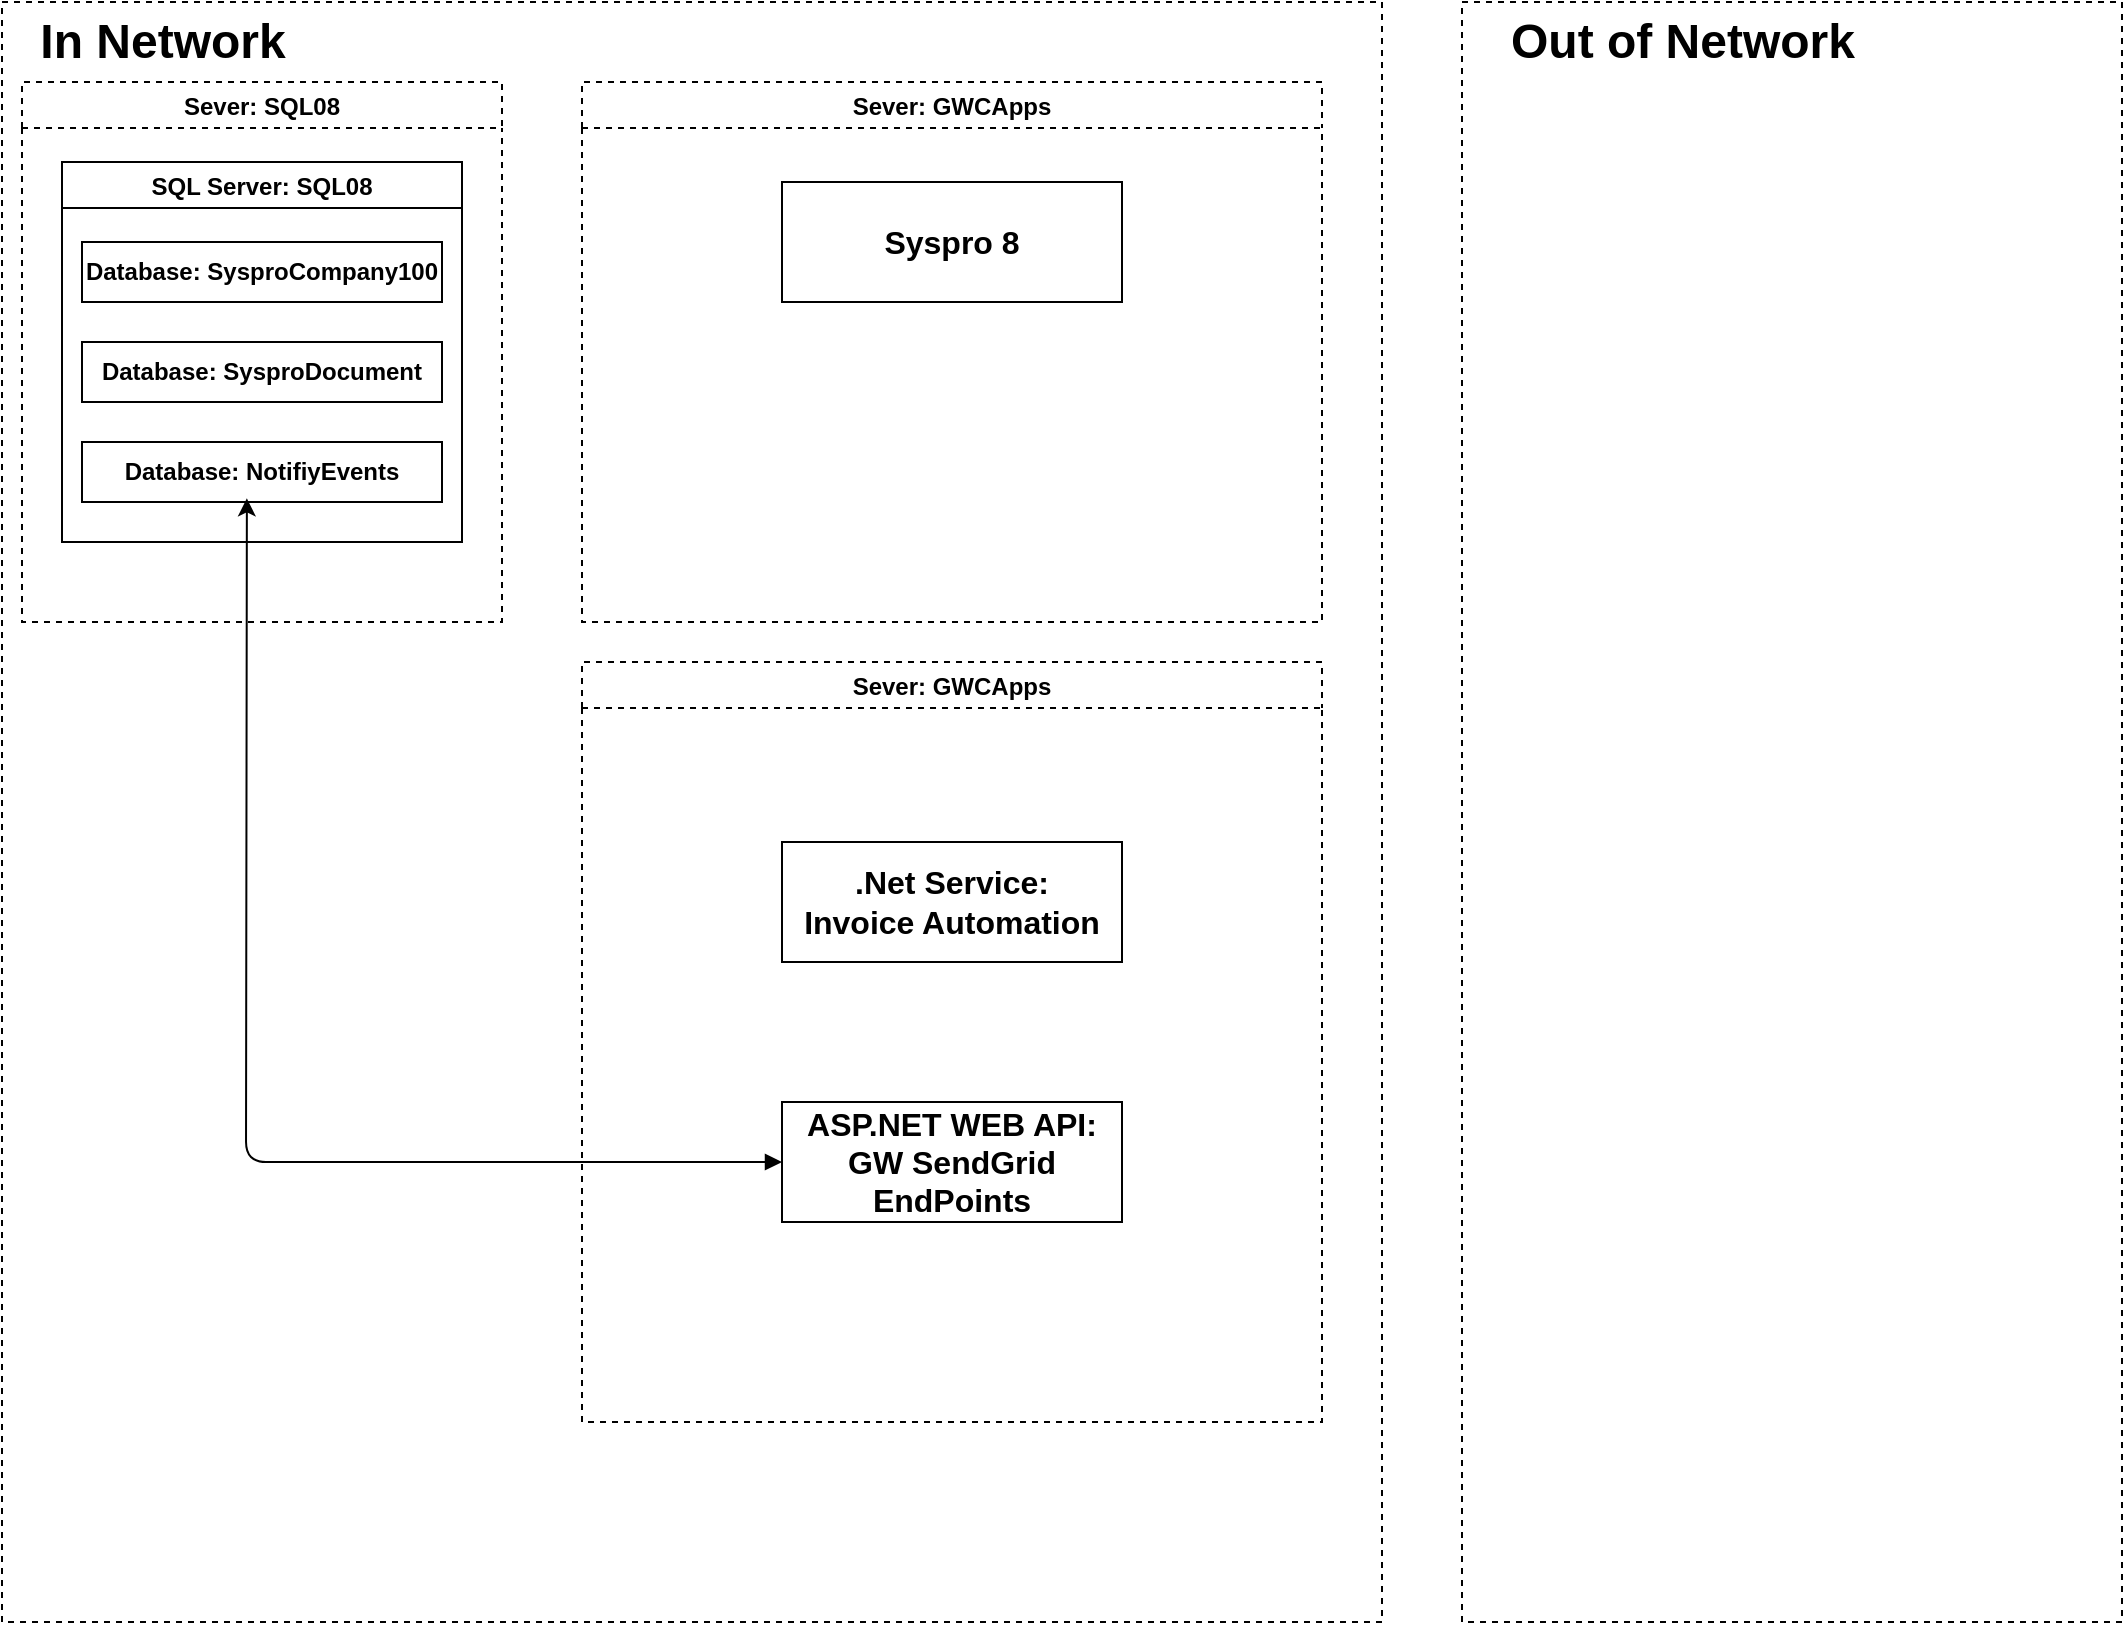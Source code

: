 <mxfile>
    <diagram id="PLNGbtFlkg2upx5_pPX7" name="Overview">
        <mxGraphModel dx="1631" dy="922" grid="1" gridSize="10" guides="1" tooltips="1" connect="1" arrows="1" fold="1" page="1" pageScale="1" pageWidth="1100" pageHeight="850" math="0" shadow="0">
            <root>
                <mxCell id="0"/>
                <mxCell id="1" parent="0"/>
                <mxCell id="15" value="" style="rounded=0;whiteSpace=wrap;html=1;dashed=1;align=left;" vertex="1" parent="1">
                    <mxGeometry x="20" y="20" width="690" height="810" as="geometry"/>
                </mxCell>
                <mxCell id="6" value="Sever: SQL08" style="swimlane;startSize=23;dashed=1;" vertex="1" parent="1">
                    <mxGeometry x="30" y="60" width="240" height="270" as="geometry">
                        <mxRectangle x="30" y="180" width="80" height="30" as="alternateBounds"/>
                    </mxGeometry>
                </mxCell>
                <mxCell id="2" value="SQL Server: SQL08" style="swimlane;startSize=23;" vertex="1" parent="6">
                    <mxGeometry x="20" y="40" width="200" height="190" as="geometry">
                        <mxRectangle x="30" y="180" width="80" height="30" as="alternateBounds"/>
                    </mxGeometry>
                </mxCell>
                <mxCell id="3" value="&lt;b&gt;Database: SysproDocument&lt;/b&gt;" style="rounded=0;whiteSpace=wrap;html=1;align=center;" vertex="1" parent="2">
                    <mxGeometry x="10" y="90" width="180" height="30" as="geometry"/>
                </mxCell>
                <mxCell id="8" value="&lt;b&gt;Database: SysproCompany100&lt;/b&gt;" style="rounded=0;whiteSpace=wrap;html=1;align=center;" vertex="1" parent="2">
                    <mxGeometry x="10" y="40" width="180" height="30" as="geometry"/>
                </mxCell>
                <mxCell id="9" value="&lt;b&gt;Database: NotifiyEvents&lt;/b&gt;" style="rounded=0;whiteSpace=wrap;html=1;align=center;" vertex="1" parent="2">
                    <mxGeometry x="10" y="140" width="180" height="30" as="geometry"/>
                </mxCell>
                <mxCell id="10" value="Sever: GWCApps" style="swimlane;startSize=23;dashed=1;" vertex="1" parent="1">
                    <mxGeometry x="310" y="350" width="370" height="380" as="geometry">
                        <mxRectangle x="30" y="180" width="80" height="30" as="alternateBounds"/>
                    </mxGeometry>
                </mxCell>
                <mxCell id="22" value="&lt;b&gt;&lt;font style=&quot;font-size: 16px;&quot;&gt;ASP.NET WEB API:&lt;br&gt;GW SendGrid EndPoints&lt;br&gt;&lt;/font&gt;&lt;/b&gt;" style="rounded=0;whiteSpace=wrap;html=1;" vertex="1" parent="10">
                    <mxGeometry x="100" y="220" width="170" height="60" as="geometry"/>
                </mxCell>
                <mxCell id="21" value="&lt;b&gt;&lt;font style=&quot;font-size: 16px;&quot;&gt;.Net Service:&lt;br&gt;Invoice Automation&lt;br&gt;&lt;/font&gt;&lt;/b&gt;" style="rounded=0;whiteSpace=wrap;html=1;" vertex="1" parent="10">
                    <mxGeometry x="100" y="90" width="170" height="60" as="geometry"/>
                </mxCell>
                <mxCell id="16" value="In Network" style="text;strokeColor=none;fillColor=none;html=1;fontSize=24;fontStyle=1;verticalAlign=middle;align=center;dashed=1;" vertex="1" parent="1">
                    <mxGeometry x="50" y="20" width="100" height="40" as="geometry"/>
                </mxCell>
                <mxCell id="17" value="" style="rounded=0;whiteSpace=wrap;html=1;dashed=1;align=left;" vertex="1" parent="1">
                    <mxGeometry x="750" y="20" width="330" height="810" as="geometry"/>
                </mxCell>
                <mxCell id="18" value="Out of Network" style="text;strokeColor=none;fillColor=none;html=1;fontSize=24;fontStyle=1;verticalAlign=middle;align=center;dashed=1;" vertex="1" parent="1">
                    <mxGeometry x="810" y="20" width="100" height="40" as="geometry"/>
                </mxCell>
                <mxCell id="19" value="Sever: GWCApps" style="swimlane;startSize=23;dashed=1;" vertex="1" parent="1">
                    <mxGeometry x="310" y="60" width="370" height="270" as="geometry">
                        <mxRectangle x="30" y="180" width="80" height="30" as="alternateBounds"/>
                    </mxGeometry>
                </mxCell>
                <mxCell id="20" value="&lt;b&gt;&lt;font style=&quot;font-size: 16px;&quot;&gt;Syspro 8&lt;/font&gt;&lt;/b&gt;" style="rounded=0;whiteSpace=wrap;html=1;" vertex="1" parent="19">
                    <mxGeometry x="100" y="50" width="170" height="60" as="geometry"/>
                </mxCell>
                <mxCell id="25" style="edgeStyle=none;html=1;exitX=0;exitY=0.5;exitDx=0;exitDy=0;entryX=0.458;entryY=0.939;entryDx=0;entryDy=0;entryPerimeter=0;fontSize=16;startArrow=block;startFill=1;" edge="1" parent="1" source="22" target="9">
                    <mxGeometry relative="1" as="geometry">
                        <Array as="points">
                            <mxPoint x="142" y="600"/>
                        </Array>
                    </mxGeometry>
                </mxCell>
            </root>
        </mxGraphModel>
    </diagram>
</mxfile>